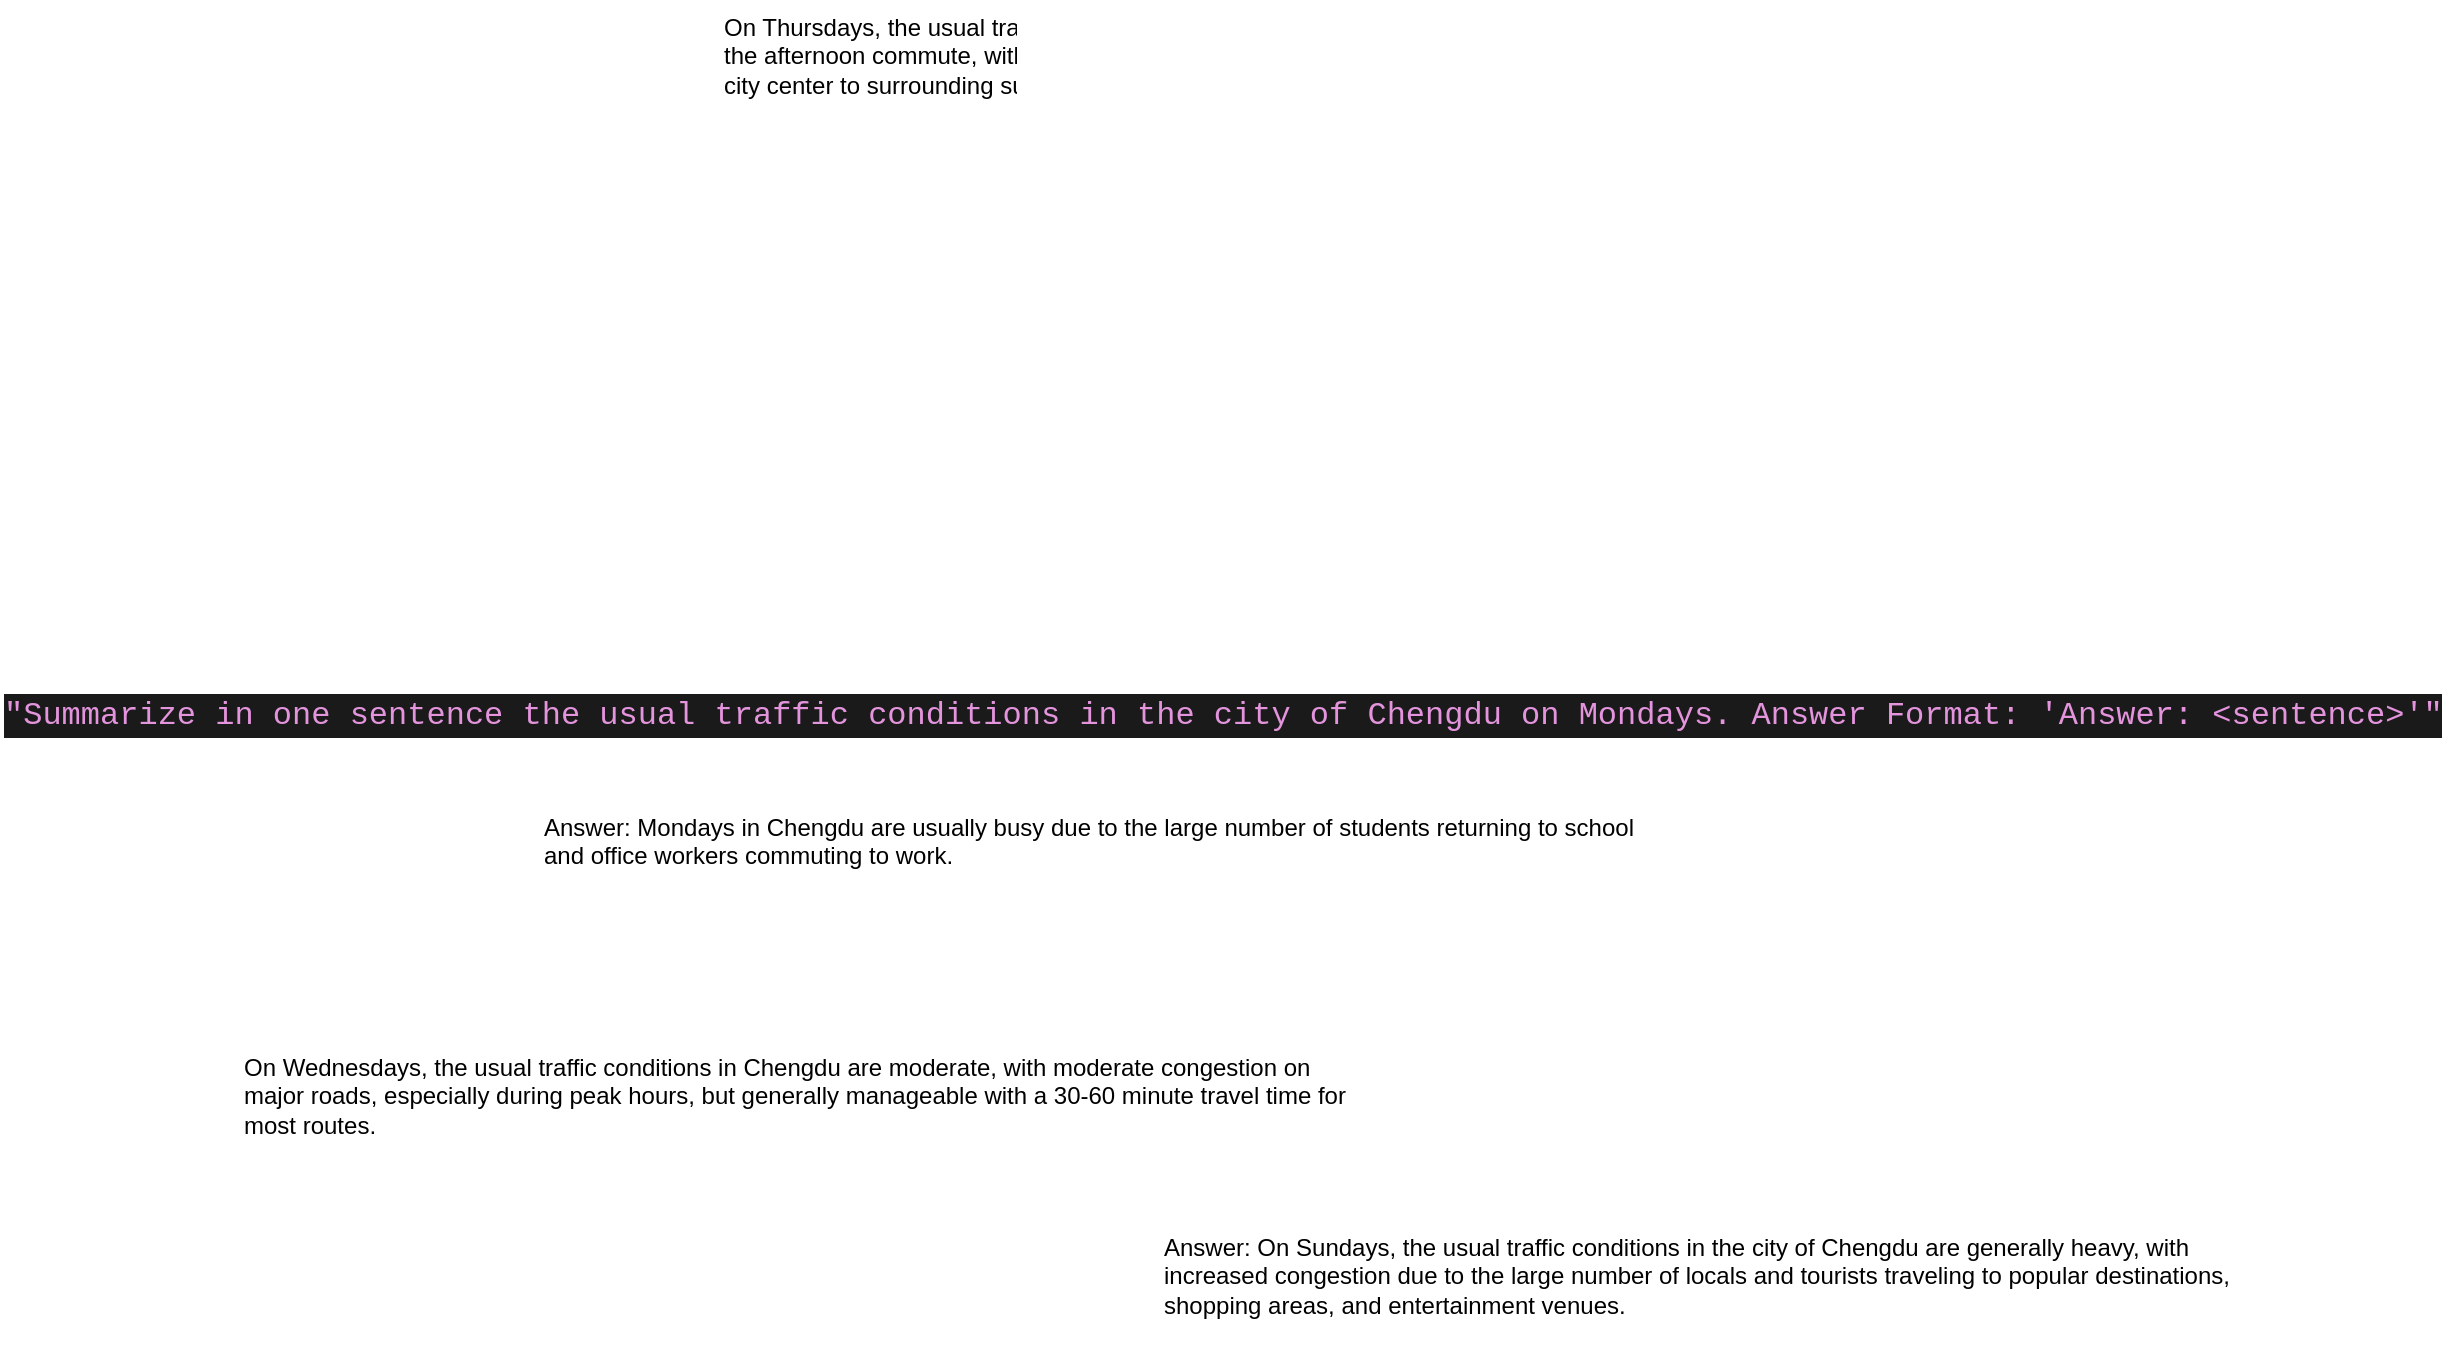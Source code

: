 <mxfile version="26.2.9">
  <diagram name="第 1 页" id="Nr3C_9GDSB34cHPYUgom">
    <mxGraphModel dx="2068" dy="1145" grid="1" gridSize="10" guides="1" tooltips="1" connect="1" arrows="1" fold="1" page="1" pageScale="1" pageWidth="1654" pageHeight="1169" math="0" shadow="0">
      <root>
        <mxCell id="0" />
        <mxCell id="1" parent="0" />
        <mxCell id="G1YcC---lPvsfpwXIiWh-1" value="Answer: Mondays in Chengdu are usually busy due to the large number of students returning to school and office workers commuting to work." style="text;whiteSpace=wrap;" vertex="1" parent="1">
          <mxGeometry x="510" y="630" width="560" height="50" as="geometry" />
        </mxCell>
        <mxCell id="G1YcC---lPvsfpwXIiWh-2" value="&lt;div style=&quot;color: #d8dee9;background-color: #1a1a1a;font-family: Maple Mono CN, &#39;Courier New&#39;, monospace, Consolas, &#39;Courier New&#39;, monospace;font-weight: normal;font-size: 16px;line-height: 22px;white-space: pre;&quot;&gt;&lt;div&gt;&lt;span style=&quot;color: #e394dc;&quot;&gt;&quot;Summarize in one sentence the usual traffic conditions in the city of Chengdu on Mondays. Answer Format: &#39;Answer: &amp;lt;sentence&amp;gt;&#39;&quot;&lt;/span&gt;&lt;/div&gt;&lt;/div&gt;" style="text;whiteSpace=wrap;html=1;" vertex="1" parent="1">
          <mxGeometry x="240" y="570" width="560" height="50" as="geometry" />
        </mxCell>
        <mxCell id="G1YcC---lPvsfpwXIiWh-3" value="Answer: On Sundays, the usual traffic conditions in the city of Chengdu are generally heavy, with increased congestion due to the large number of locals and tourists traveling to popular destinations, shopping areas, and entertainment venues." style="text;whiteSpace=wrap;" vertex="1" parent="1">
          <mxGeometry x="820" y="840" width="560" height="70" as="geometry" />
        </mxCell>
        <mxCell id="G1YcC---lPvsfpwXIiWh-4" value="On Wednesdays, the usual traffic conditions in Chengdu are moderate, with moderate congestion on major roads, especially during peak hours, but generally manageable with a 30-60 minute travel time for most routes." style="text;whiteSpace=wrap;" vertex="1" parent="1">
          <mxGeometry x="360" y="750" width="560" height="70" as="geometry" />
        </mxCell>
        <mxCell id="G1YcC---lPvsfpwXIiWh-5" value="On Thursdays, the usual traffic conditions in Xi&#39;an are relatively heavy due to the morning rush hour and the afternoon commute, with congestion often reported along major highways and roads connecting the city center to surrounding suburbs." style="text;whiteSpace=wrap;" vertex="1" parent="1">
          <mxGeometry x="600" y="230" width="560" height="70" as="geometry" />
        </mxCell>
      </root>
    </mxGraphModel>
  </diagram>
</mxfile>
